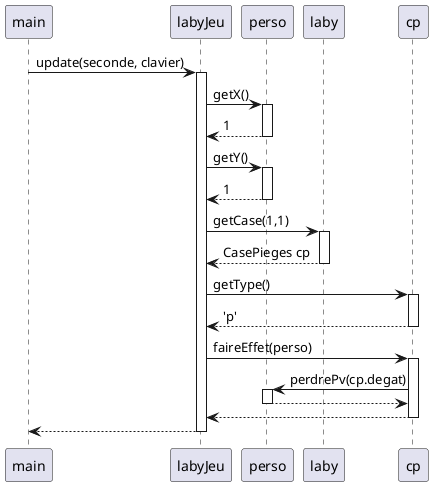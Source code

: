 @startuml
'https://plantuml.com/sequence-diagram

main -> labyJeu: update(seconde, clavier)
activate labyJeu

labyJeu-> perso : getX()
activate perso
perso --> labyJeu : 1
deactivate perso

labyJeu -> perso : getY()
activate perso
perso --> labyJeu : 1
deactivate perso

labyJeu -> laby : getCase(1,1)
activate laby
laby --> labyJeu :CasePieges cp
deactivate laby

labyJeu -> cp : getType()
activate cp
cp --> labyJeu : 'p'
deactivate cp

labyJeu -> cp : faireEffet(perso)
activate cp
cp -> perso : perdrePv(cp.degat)
activate perso
perso --> cp
deactivate perso
cp --> labyJeu
deactivate cp
labyJeu --> main
deactivate labyJeu

@enduml